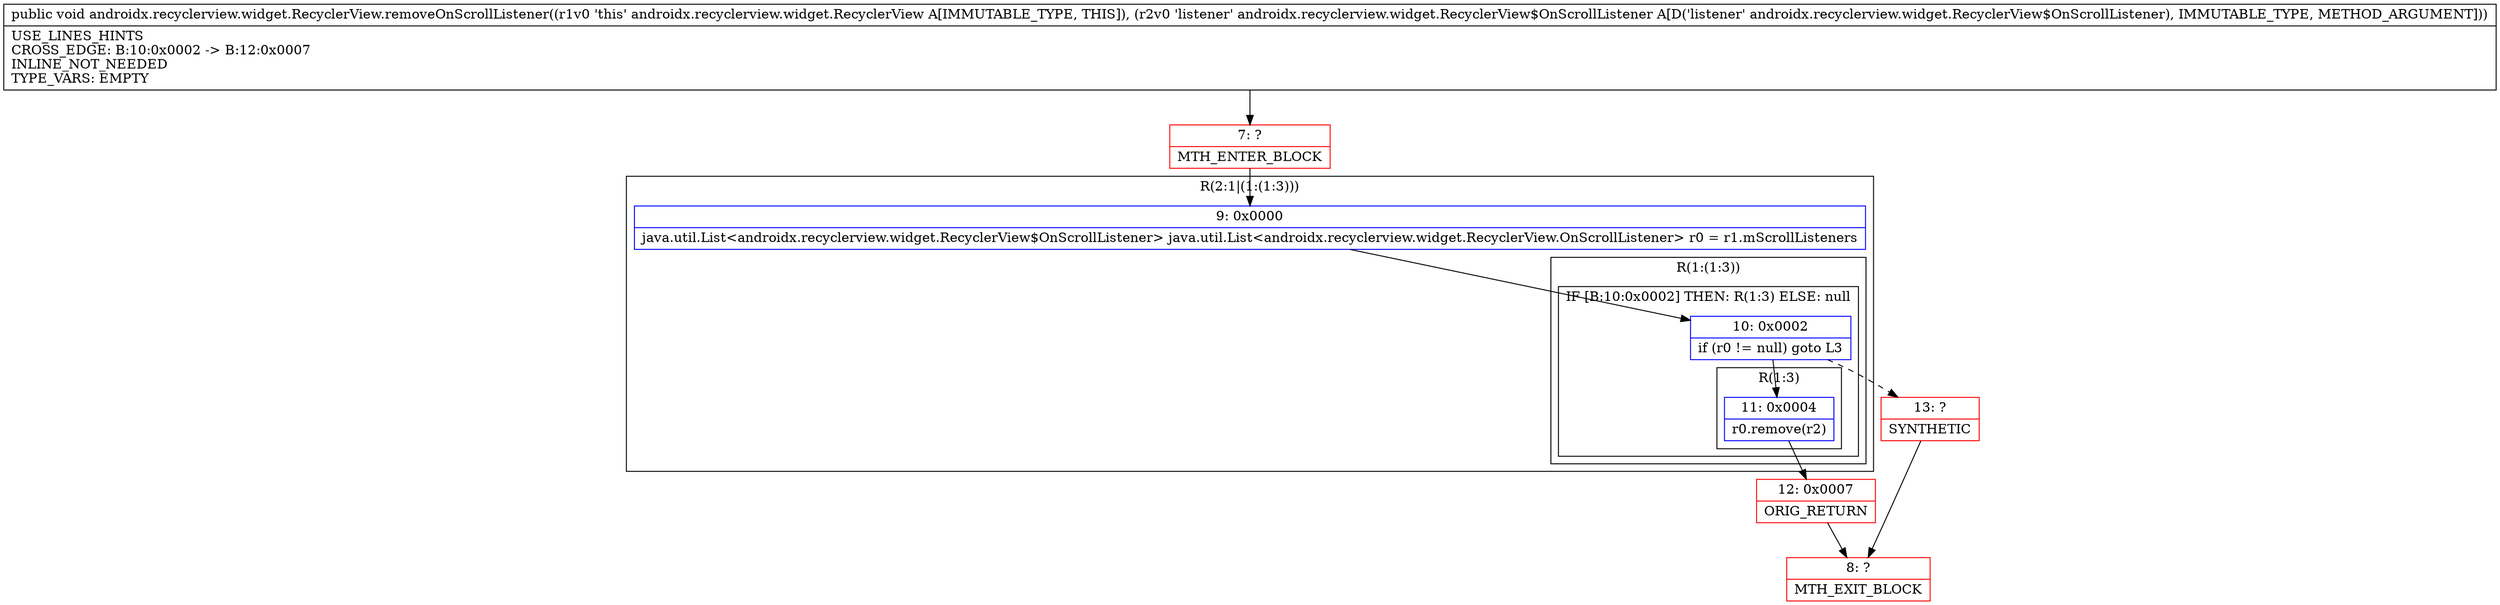digraph "CFG forandroidx.recyclerview.widget.RecyclerView.removeOnScrollListener(Landroidx\/recyclerview\/widget\/RecyclerView$OnScrollListener;)V" {
subgraph cluster_Region_376547065 {
label = "R(2:1|(1:(1:3)))";
node [shape=record,color=blue];
Node_9 [shape=record,label="{9\:\ 0x0000|java.util.List\<androidx.recyclerview.widget.RecyclerView$OnScrollListener\> java.util.List\<androidx.recyclerview.widget.RecyclerView.OnScrollListener\> r0 = r1.mScrollListeners\l}"];
subgraph cluster_Region_662342022 {
label = "R(1:(1:3))";
node [shape=record,color=blue];
subgraph cluster_IfRegion_1561447323 {
label = "IF [B:10:0x0002] THEN: R(1:3) ELSE: null";
node [shape=record,color=blue];
Node_10 [shape=record,label="{10\:\ 0x0002|if (r0 != null) goto L3\l}"];
subgraph cluster_Region_14984980 {
label = "R(1:3)";
node [shape=record,color=blue];
Node_11 [shape=record,label="{11\:\ 0x0004|r0.remove(r2)\l}"];
}
}
}
}
Node_7 [shape=record,color=red,label="{7\:\ ?|MTH_ENTER_BLOCK\l}"];
Node_12 [shape=record,color=red,label="{12\:\ 0x0007|ORIG_RETURN\l}"];
Node_8 [shape=record,color=red,label="{8\:\ ?|MTH_EXIT_BLOCK\l}"];
Node_13 [shape=record,color=red,label="{13\:\ ?|SYNTHETIC\l}"];
MethodNode[shape=record,label="{public void androidx.recyclerview.widget.RecyclerView.removeOnScrollListener((r1v0 'this' androidx.recyclerview.widget.RecyclerView A[IMMUTABLE_TYPE, THIS]), (r2v0 'listener' androidx.recyclerview.widget.RecyclerView$OnScrollListener A[D('listener' androidx.recyclerview.widget.RecyclerView$OnScrollListener), IMMUTABLE_TYPE, METHOD_ARGUMENT]))  | USE_LINES_HINTS\lCROSS_EDGE: B:10:0x0002 \-\> B:12:0x0007\lINLINE_NOT_NEEDED\lTYPE_VARS: EMPTY\l}"];
MethodNode -> Node_7;Node_9 -> Node_10;
Node_10 -> Node_11;
Node_10 -> Node_13[style=dashed];
Node_11 -> Node_12;
Node_7 -> Node_9;
Node_12 -> Node_8;
Node_13 -> Node_8;
}


